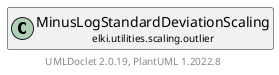 @startuml
    remove .*\.(Instance|Par|Parameterizer|Factory)$
    set namespaceSeparator none
    hide empty fields
    hide empty methods

    class "<size:14>MinusLogStandardDeviationScaling.Par\n<size:10>elki.utilities.scaling.outlier" as elki.utilities.scaling.outlier.MinusLogStandardDeviationScaling.Par [[MinusLogStandardDeviationScaling.Par.html]] {
        +make(): MinusLogStandardDeviationScaling
    }

    class "<size:14>StandardDeviationScaling.Par\n<size:10>elki.utilities.scaling.outlier" as elki.utilities.scaling.outlier.StandardDeviationScaling.Par [[StandardDeviationScaling.Par.html]]
    class "<size:14>MinusLogStandardDeviationScaling\n<size:10>elki.utilities.scaling.outlier" as elki.utilities.scaling.outlier.MinusLogStandardDeviationScaling [[MinusLogStandardDeviationScaling.html]]

    elki.utilities.scaling.outlier.StandardDeviationScaling.Par <|-- elki.utilities.scaling.outlier.MinusLogStandardDeviationScaling.Par
    elki.utilities.scaling.outlier.MinusLogStandardDeviationScaling +-- elki.utilities.scaling.outlier.MinusLogStandardDeviationScaling.Par

    center footer UMLDoclet 2.0.19, PlantUML 1.2022.8
@enduml
